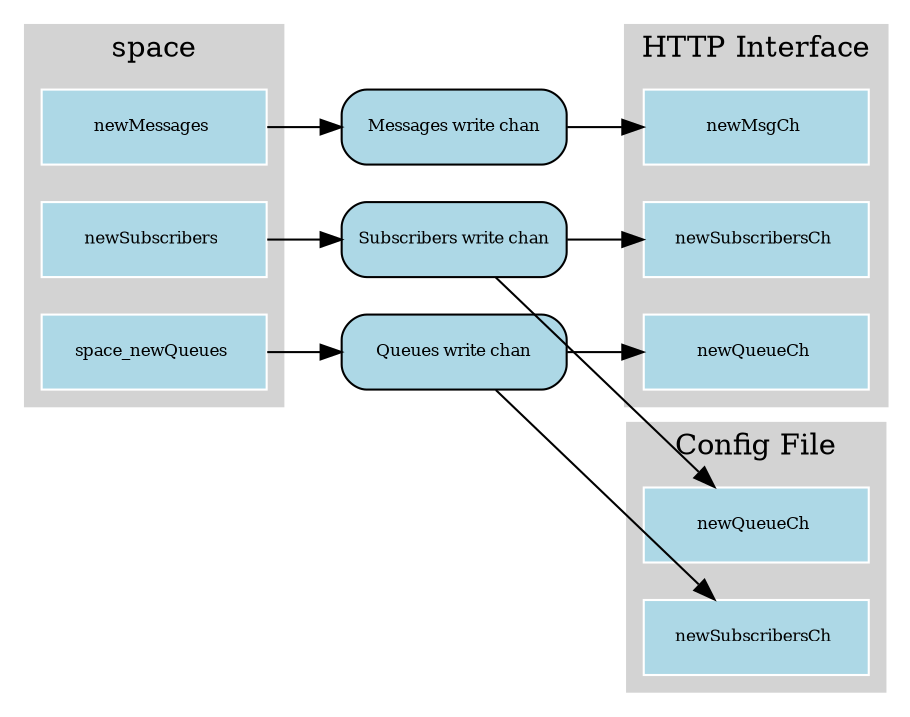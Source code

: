 digraph {
    splines=line
    node [shape=rect,style="rounded,filled", fillcolor=lightblue,fontsize=8,fixedsize=true,width=1.5]; 
    edge [fontsize=8]; 
    rankdir=LR;


    subgraph cluster_0 {
		style=filled;
		color=lightgrey;
		node [style=filled,color=white];
        space_newMessages [label="newMessages "]
        space_newQueues [label="space_newQueues "]
        space_newSubscribers [label="newSubscribers "]
		label = "space";
	}

   

  subgraph cluster_1 {
		style=filled;
		color=lightgrey;
		node [style=filled,color=white];
        bootstrap_newSubscribersCh [label="newSubscribersCh "]
        bootstrap_newQueueCh [label="newQueueCh "]
		label = "Config File";
	}
  

    subgraph cluster_2 {
		style=filled;
		color=lightgrey;
		node [style=filled,color=white];
        frontend_newMsgCh [label="newMsgCh "]
        frontend_newSubscribersCh [label="newSubscribersCh "]
        frontend_newQueueCh [label="newQueueCh "]
		label = "HTTP Interface";
	}
 newMessages [label="Messages write chan"]
 newQueues [label="Queues write chan"]
 newSubscribers [label="Subscribers write chan"]

 space_newMessages -> newMessages 
 space_newQueues -> newQueues
 space_newSubscribers ->  newSubscribers


newMessages -> frontend_newMsgCh 
newQueues -> frontend_newQueueCh
newSubscribers -> frontend_newSubscribersCh 

newQueues -> bootstrap_newSubscribersCh 
newSubscribers -> bootstrap_newQueueCh
}